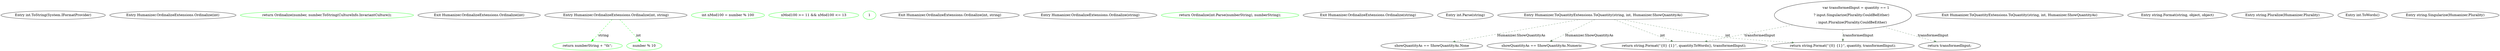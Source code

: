digraph  {
m2_8 [cluster="int.ToString(System.IFormatProvider)", file="OrdinalizeExtensions.cs", label="Entry int.ToString(System.IFormatProvider)", span="0-0"];
m2_5 [cluster="Humanizer.OrdinalizeExtensions.Ordinalize(int)", file="OrdinalizeExtensions.cs", label="Entry Humanizer.OrdinalizeExtensions.Ordinalize(int)", span="25-25"];
m2_6 [cluster="Humanizer.OrdinalizeExtensions.Ordinalize(int)", color=green, community=0, file="OrdinalizeExtensions.cs", label="return Ordinalize(number, number.ToString(CultureInfo.InvariantCulture));", prediction=0, span="27-27"];
m2_7 [cluster="Humanizer.OrdinalizeExtensions.Ordinalize(int)", file="OrdinalizeExtensions.cs", label="Exit Humanizer.OrdinalizeExtensions.Ordinalize(int)", span="25-25"];
m2_4 [cluster="Humanizer.OrdinalizeExtensions.Ordinalize(int, string)", file="OrdinalizeExtensions.cs", label="Entry Humanizer.OrdinalizeExtensions.Ordinalize(int, string)", span="30-30"];
m2_9 [cluster="Humanizer.OrdinalizeExtensions.Ordinalize(int, string)", color=green, community=0, file="OrdinalizeExtensions.cs", label="int nMod100 = number % 100", prediction=1, span="32-32"];
m2_11 [cluster="Humanizer.OrdinalizeExtensions.Ordinalize(int, string)", color=green, community=0, file="OrdinalizeExtensions.cs", label="return numberString + ''th'';", prediction=2, span="36-36"];
m2_12 [cluster="Humanizer.OrdinalizeExtensions.Ordinalize(int, string)", color=green, community=0, file="OrdinalizeExtensions.cs", label="number % 10", prediction=2, span="39-39"];
m2_10 [cluster="Humanizer.OrdinalizeExtensions.Ordinalize(int, string)", color=green, community=0, file="OrdinalizeExtensions.cs", label="nMod100 >= 11 && nMod100 <= 13", prediction=4, span="34-34"];
m2_13 [cluster="Humanizer.OrdinalizeExtensions.Ordinalize(int, string)", color=green, community=0, file="OrdinalizeExtensions.cs", label=1, prediction=5, span="41-41"];
m2_20 [cluster="Humanizer.OrdinalizeExtensions.Ordinalize(int, string)", file="OrdinalizeExtensions.cs", label="Exit Humanizer.OrdinalizeExtensions.Ordinalize(int, string)", span="30-30"];
m2_0 [cluster="Humanizer.OrdinalizeExtensions.Ordinalize(string)", file="OrdinalizeExtensions.cs", label="Entry Humanizer.OrdinalizeExtensions.Ordinalize(string)", span="15-15"];
m2_1 [cluster="Humanizer.OrdinalizeExtensions.Ordinalize(string)", color=green, community=0, file="OrdinalizeExtensions.cs", label="return Ordinalize(int.Parse(numberString), numberString);", prediction=6, span="17-17"];
m2_2 [cluster="Humanizer.OrdinalizeExtensions.Ordinalize(string)", file="OrdinalizeExtensions.cs", label="Exit Humanizer.OrdinalizeExtensions.Ordinalize(string)", span="15-15"];
m2_3 [cluster="int.Parse(string)", file="OrdinalizeExtensions.cs", label="Entry int.Parse(string)", span="0-0"];
m3_0 [cluster="Humanizer.ToQuantityExtensions.ToQuantity(string, int, Humanizer.ShowQuantityAs)", file="OrdinalizeTests.cs", label="Entry Humanizer.ToQuantityExtensions.ToQuantity(string, int, Humanizer.ShowQuantityAs)", span="45-45"];
m3_1 [cluster="Humanizer.ToQuantityExtensions.ToQuantity(string, int, Humanizer.ShowQuantityAs)", file="OrdinalizeTests.cs", label="var transformedInput = quantity == 1\r\n                ? input.Singularize(Plurality.CouldBeEither)\r\n                : input.Pluralize(Plurality.CouldBeEither)", span="47-49"];
m3_2 [cluster="Humanizer.ToQuantityExtensions.ToQuantity(string, int, Humanizer.ShowQuantityAs)", file="OrdinalizeTests.cs", label="showQuantityAs == ShowQuantityAs.None", span="51-51"];
m3_4 [cluster="Humanizer.ToQuantityExtensions.ToQuantity(string, int, Humanizer.ShowQuantityAs)", file="OrdinalizeTests.cs", label="showQuantityAs == ShowQuantityAs.Numeric", span="54-54"];
m3_5 [cluster="Humanizer.ToQuantityExtensions.ToQuantity(string, int, Humanizer.ShowQuantityAs)", file="OrdinalizeTests.cs", label="return string.Format(''{0} {1}'', quantity, transformedInput);", span="55-55"];
m3_6 [cluster="Humanizer.ToQuantityExtensions.ToQuantity(string, int, Humanizer.ShowQuantityAs)", file="OrdinalizeTests.cs", label="return string.Format(''{0} {1}'', quantity.ToWords(), transformedInput);", span="57-57"];
m3_3 [cluster="Humanizer.ToQuantityExtensions.ToQuantity(string, int, Humanizer.ShowQuantityAs)", file="OrdinalizeTests.cs", label="return transformedInput;", span="52-52"];
m3_7 [cluster="Humanizer.ToQuantityExtensions.ToQuantity(string, int, Humanizer.ShowQuantityAs)", file="OrdinalizeTests.cs", label="Exit Humanizer.ToQuantityExtensions.ToQuantity(string, int, Humanizer.ShowQuantityAs)", span="45-45"];
m3_10 [cluster="string.Format(string, object, object)", file="OrdinalizeTests.cs", label="Entry string.Format(string, object, object)", span="0-0"];
m3_9 [cluster="string.Pluralize(Humanizer.Plurality)", file="OrdinalizeTests.cs", label="Entry string.Pluralize(Humanizer.Plurality)", span="170-170"];
m3_11 [cluster="int.ToWords()", file="OrdinalizeTests.cs", label="Entry int.ToWords()", span="32-32"];
m3_8 [cluster="string.Singularize(Humanizer.Plurality)", file="OrdinalizeTests.cs", label="Entry string.Singularize(Humanizer.Plurality)", span="194-194"];
m2_4 -> m2_11  [color=green, key=1, label=string, style=dashed];
m2_4 -> m2_12  [color=green, key=1, label=int, style=dashed];
m3_0 -> m3_2  [color=darkseagreen4, key=1, label="Humanizer.ShowQuantityAs", style=dashed];
m3_0 -> m3_4  [color=darkseagreen4, key=1, label="Humanizer.ShowQuantityAs", style=dashed];
m3_0 -> m3_5  [color=darkseagreen4, key=1, label=int, style=dashed];
m3_0 -> m3_6  [color=darkseagreen4, key=1, label=int, style=dashed];
m3_1 -> m3_3  [color=darkseagreen4, key=1, label=transformedInput, style=dashed];
m3_1 -> m3_5  [color=darkseagreen4, key=1, label=transformedInput, style=dashed];
m3_1 -> m3_6  [color=darkseagreen4, key=1, label=transformedInput, style=dashed];
}
